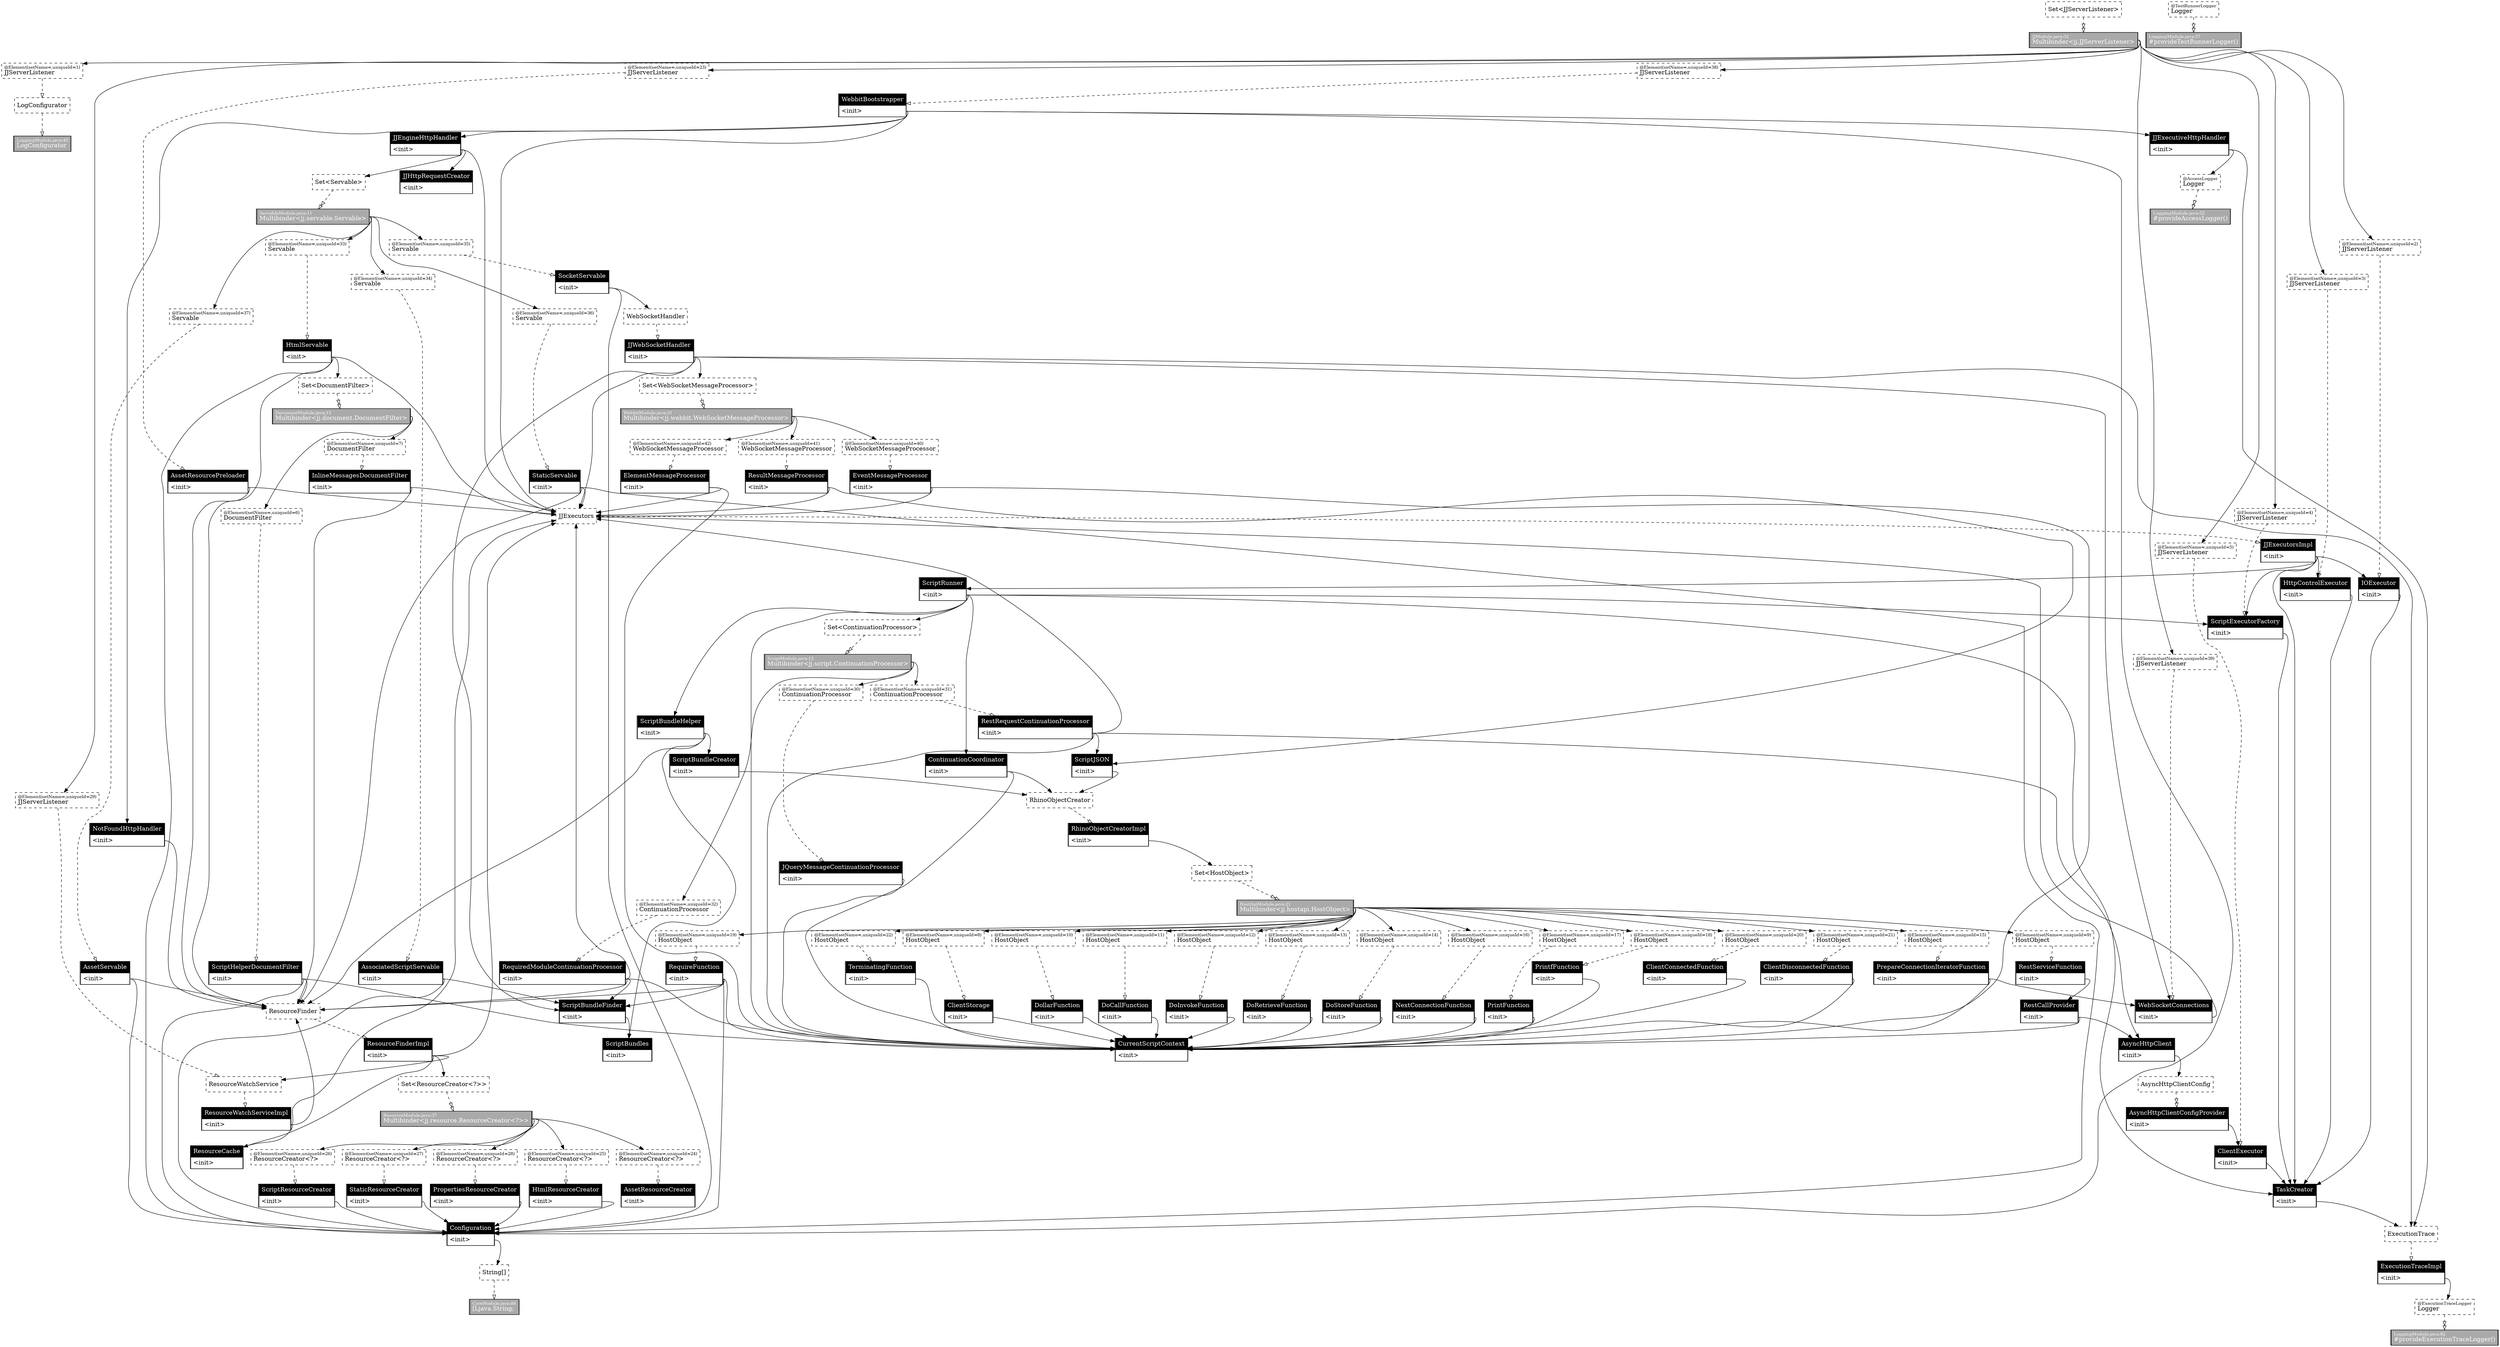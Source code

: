 digraph injector {
graph [rankdir=TB];
k_1f7d116d [style=dashed, margin="0.02,0", label=<<table cellspacing="0" cellpadding="5" cellborder="0" border="0"><tr><td align="left" port="header" bgcolor="#ffffff"><font color="#000000">LogConfigurator<br align="left"/></font></td></tr></table>>, shape=box]
i_1f7d116d [style=solid, margin="0.02,0", label=<<table cellspacing="0" cellpadding="5" cellborder="1" border="0"><tr><td align="left" port="header" bgcolor="#aaaaaa"><font color="#ffffff" point-size="10">LoggingModule.java:45<br align="left"/></font><font color="#ffffff">LogConfigurator<br align="left"/></font></td></tr></table>>, shape=box]
k_b0517b3c [style=dashed, margin="0.02,0", label=<<table cellspacing="0" cellpadding="5" cellborder="0" border="0"><tr><td align="left" port="header" bgcolor="#ffffff"><font color="#000000">Set&lt;JJServerListener&gt;<br align="left"/></font></td></tr></table>>, shape=box]
i_b0517b3c [style=solid, margin="0.02,0", label=<<table cellspacing="0" cellpadding="5" cellborder="1" border="0"><tr><td align="left" port="header" bgcolor="#aaaaaa"><font color="#ffffff" point-size="10">JJModule.java:32<br align="left"/></font><font color="#ffffff">Multibinder&lt;jj.JJServerListener&gt;<br align="left"/></font></td></tr></table>>, shape=box]
k_ac82760d [style=dashed, margin="0.02,0", label=<<table cellspacing="0" cellpadding="5" cellborder="0" border="0"><tr><td align="left" port="header" bgcolor="#ffffff"><font color="#000000" point-size="10">@Element(setName=,uniqueId=1)<br align="left"/></font><font color="#000000">JJServerListener<br align="left"/></font></td></tr></table>>, shape=box]
k_9e58eab0 [style=dashed, margin="0.02,0", label=<<table cellspacing="0" cellpadding="5" cellborder="0" border="0"><tr><td align="left" port="header" bgcolor="#ffffff"><font color="#000000" point-size="10">@TestRunnerLogger<br align="left"/></font><font color="#000000">Logger<br align="left"/></font></td></tr></table>>, shape=box]
i_9e58eab0 [style=solid, margin="0.02,0", label=<<table cellspacing="0" cellpadding="5" cellborder="1" border="0"><tr><td align="left" port="header" bgcolor="#aaaaaa"><font color="#ffffff" point-size="10">LoggingModule.java:57<br align="left"/></font><font color="#ffffff">#provideTestRunnerLogger()<br align="left"/></font></td></tr></table>>, shape=box]
k_7eb7c60a [style=dashed, margin="0.02,0", label=<<table cellspacing="0" cellpadding="5" cellborder="0" border="0"><tr><td align="left" port="header" bgcolor="#ffffff"><font color="#000000" point-size="10">@ExecutionTraceLogger<br align="left"/></font><font color="#000000">Logger<br align="left"/></font></td></tr></table>>, shape=box]
i_7eb7c60a [style=solid, margin="0.02,0", label=<<table cellspacing="0" cellpadding="5" cellborder="1" border="0"><tr><td align="left" port="header" bgcolor="#aaaaaa"><font color="#ffffff" point-size="10">LoggingModule.java:62<br align="left"/></font><font color="#ffffff">#provideExecutionTraceLogger()<br align="left"/></font></td></tr></table>>, shape=box]
k_b3e02856 [style=dashed, margin="0.02,0", label=<<table cellspacing="0" cellpadding="5" cellborder="0" border="0"><tr><td align="left" port="header" bgcolor="#ffffff"><font color="#000000" point-size="10">@AccessLogger<br align="left"/></font><font color="#000000">Logger<br align="left"/></font></td></tr></table>>, shape=box]
i_b3e02856 [style=solid, margin="0.02,0", label=<<table cellspacing="0" cellpadding="5" cellborder="1" border="0"><tr><td align="left" port="header" bgcolor="#aaaaaa"><font color="#ffffff" point-size="10">LoggingModule.java:52<br align="left"/></font><font color="#ffffff">#provideAccessLogger()<br align="left"/></font></td></tr></table>>, shape=box]
k_ac82768c [style=dashed, margin="0.02,0", label=<<table cellspacing="0" cellpadding="5" cellborder="0" border="0"><tr><td align="left" port="header" bgcolor="#ffffff"><font color="#000000" point-size="10">@Element(setName=,uniqueId=2)<br align="left"/></font><font color="#000000">JJServerListener<br align="left"/></font></td></tr></table>>, shape=box]
k_ac82770b [style=dashed, margin="0.02,0", label=<<table cellspacing="0" cellpadding="5" cellborder="0" border="0"><tr><td align="left" port="header" bgcolor="#ffffff"><font color="#000000" point-size="10">@Element(setName=,uniqueId=3)<br align="left"/></font><font color="#000000">JJServerListener<br align="left"/></font></td></tr></table>>, shape=box]
k_ac827392 [style=dashed, margin="0.02,0", label=<<table cellspacing="0" cellpadding="5" cellborder="0" border="0"><tr><td align="left" port="header" bgcolor="#ffffff"><font color="#000000" point-size="10">@Element(setName=,uniqueId=4)<br align="left"/></font><font color="#000000">JJServerListener<br align="left"/></font></td></tr></table>>, shape=box]
k_ac827411 [style=dashed, margin="0.02,0", label=<<table cellspacing="0" cellpadding="5" cellborder="0" border="0"><tr><td align="left" port="header" bgcolor="#ffffff"><font color="#000000" point-size="10">@Element(setName=,uniqueId=5)<br align="left"/></font><font color="#000000">JJServerListener<br align="left"/></font></td></tr></table>>, shape=box]
k_72087f31 [style=dashed, margin="0.02,0", label=<<table cellspacing="0" cellpadding="5" cellborder="0" border="0"><tr><td align="left" port="header" bgcolor="#ffffff"><font color="#000000">String[]<br align="left"/></font></td></tr></table>>, shape=box]
i_72087f31 [style=solid, margin="0.02,0", label=<<table cellspacing="0" cellpadding="5" cellborder="1" border="0"><tr><td align="left" port="header" bgcolor="#aaaaaa"><font color="#ffffff" point-size="10">CoreModule.java:84<br align="left"/></font><font color="#ffffff">[Ljava.String;<br align="left"/></font></td></tr></table>>, shape=box]
k_6cef29a2 [style=dashed, margin="0.02,0", label=<<table cellspacing="0" cellpadding="5" cellborder="0" border="0"><tr><td align="left" port="header" bgcolor="#ffffff"><font color="#000000">ExecutionTrace<br align="left"/></font></td></tr></table>>, shape=box]
k_697c2e1c [style=dashed, margin="0.02,0", label=<<table cellspacing="0" cellpadding="5" cellborder="0" border="0"><tr><td align="left" port="header" bgcolor="#ffffff"><font color="#000000">JJExecutors<br align="left"/></font></td></tr></table>>, shape=box]
k_4e59e36 [style=dashed, margin="0.02,0", label=<<table cellspacing="0" cellpadding="5" cellborder="0" border="0"><tr><td align="left" port="header" bgcolor="#ffffff"><font color="#000000">AsyncHttpClientConfig<br align="left"/></font></td></tr></table>>, shape=box]
k_141da2f3 [style=solid, margin="0.02,0", label=<<table cellspacing="0" cellpadding="5" cellborder="1" border="0"><tr><td align="left" port="header" bgcolor="#000000"><font color="#ffffff">AsyncHttpClient<br align="left"/></font></td></tr><tr><td align="left" port="m_925d2285">&lt;init&gt;</td></tr></table>>, shape=box]
k_ce86a972 [style=dashed, margin="0.02,0", label=<<table cellspacing="0" cellpadding="5" cellborder="0" border="0"><tr><td align="left" port="header" bgcolor="#ffffff"><font color="#000000">Set&lt;DocumentFilter&gt;<br align="left"/></font></td></tr></table>>, shape=box]
i_ce86a972 [style=solid, margin="0.02,0", label=<<table cellspacing="0" cellpadding="5" cellborder="1" border="0"><tr><td align="left" port="header" bgcolor="#aaaaaa"><font color="#ffffff" point-size="10">DocumentModule.java:13<br align="left"/></font><font color="#ffffff">Multibinder&lt;jj.document.DocumentFilter&gt;<br align="left"/></font></td></tr></table>>, shape=box]
k_ce58e6d6 [style=dashed, margin="0.02,0", label=<<table cellspacing="0" cellpadding="5" cellborder="0" border="0"><tr><td align="left" port="header" bgcolor="#ffffff"><font color="#000000" point-size="10">@Element(setName=,uniqueId=6)<br align="left"/></font><font color="#000000">DocumentFilter<br align="left"/></font></td></tr></table>>, shape=box]
k_ce58e755 [style=dashed, margin="0.02,0", label=<<table cellspacing="0" cellpadding="5" cellborder="0" border="0"><tr><td align="left" port="header" bgcolor="#ffffff"><font color="#000000" point-size="10">@Element(setName=,uniqueId=7)<br align="left"/></font><font color="#000000">DocumentFilter<br align="left"/></font></td></tr></table>>, shape=box]
k_1f17d466 [style=dashed, margin="0.02,0", label=<<table cellspacing="0" cellpadding="5" cellborder="0" border="0"><tr><td align="left" port="header" bgcolor="#ffffff"><font color="#000000">RhinoObjectCreator<br align="left"/></font></td></tr></table>>, shape=box]
k_3046e91d [style=dashed, margin="0.02,0", label=<<table cellspacing="0" cellpadding="5" cellborder="0" border="0"><tr><td align="left" port="header" bgcolor="#ffffff"><font color="#000000">Set&lt;HostObject&gt;<br align="left"/></font></td></tr></table>>, shape=box]
i_3046e91d [style=solid, margin="0.02,0", label=<<table cellspacing="0" cellpadding="5" cellborder="1" border="0"><tr><td align="left" port="header" bgcolor="#aaaaaa"><font color="#ffffff" point-size="10">HostApiModule.java:21<br align="left"/></font><font color="#ffffff">Multibinder&lt;jj.hostapi.HostObject&gt;<br align="left"/></font></td></tr></table>>, shape=box]
k_6a47e187 [style=dashed, margin="0.02,0", label=<<table cellspacing="0" cellpadding="5" cellborder="0" border="0"><tr><td align="left" port="header" bgcolor="#ffffff"><font color="#000000" point-size="10">@Element(setName=,uniqueId=8)<br align="left"/></font><font color="#000000">HostObject<br align="left"/></font></td></tr></table>>, shape=box]
k_6a47e206 [style=dashed, margin="0.02,0", label=<<table cellspacing="0" cellpadding="5" cellborder="0" border="0"><tr><td align="left" port="header" bgcolor="#ffffff"><font color="#000000" point-size="10">@Element(setName=,uniqueId=9)<br align="left"/></font><font color="#000000">HostObject<br align="left"/></font></td></tr></table>>, shape=box]
k_6a47e285 [style=dashed, margin="0.02,0", label=<<table cellspacing="0" cellpadding="5" cellborder="0" border="0"><tr><td align="left" port="header" bgcolor="#ffffff"><font color="#000000" point-size="10">@Element(setName=,uniqueId=10)<br align="left"/></font><font color="#000000">HostObject<br align="left"/></font></td></tr></table>>, shape=box]
k_6a47e304 [style=dashed, margin="0.02,0", label=<<table cellspacing="0" cellpadding="5" cellborder="0" border="0"><tr><td align="left" port="header" bgcolor="#ffffff"><font color="#000000" point-size="10">@Element(setName=,uniqueId=11)<br align="left"/></font><font color="#000000">HostObject<br align="left"/></font></td></tr></table>>, shape=box]
k_6a47df8b [style=dashed, margin="0.02,0", label=<<table cellspacing="0" cellpadding="5" cellborder="0" border="0"><tr><td align="left" port="header" bgcolor="#ffffff"><font color="#000000" point-size="10">@Element(setName=,uniqueId=12)<br align="left"/></font><font color="#000000">HostObject<br align="left"/></font></td></tr></table>>, shape=box]
k_6a47e00a [style=dashed, margin="0.02,0", label=<<table cellspacing="0" cellpadding="5" cellborder="0" border="0"><tr><td align="left" port="header" bgcolor="#ffffff"><font color="#000000" point-size="10">@Element(setName=,uniqueId=13)<br align="left"/></font><font color="#000000">HostObject<br align="left"/></font></td></tr></table>>, shape=box]
k_6a47e089 [style=dashed, margin="0.02,0", label=<<table cellspacing="0" cellpadding="5" cellborder="0" border="0"><tr><td align="left" port="header" bgcolor="#ffffff"><font color="#000000" point-size="10">@Element(setName=,uniqueId=14)<br align="left"/></font><font color="#000000">HostObject<br align="left"/></font></td></tr></table>>, shape=box]
k_6a47e108 [style=dashed, margin="0.02,0", label=<<table cellspacing="0" cellpadding="5" cellborder="0" border="0"><tr><td align="left" port="header" bgcolor="#ffffff"><font color="#000000" point-size="10">@Element(setName=,uniqueId=15)<br align="left"/></font><font color="#000000">HostObject<br align="left"/></font></td></tr></table>>, shape=box]
k_6a47ed6f [style=dashed, margin="0.02,0", label=<<table cellspacing="0" cellpadding="5" cellborder="0" border="0"><tr><td align="left" port="header" bgcolor="#ffffff"><font color="#000000" point-size="10">@Element(setName=,uniqueId=16)<br align="left"/></font><font color="#000000">HostObject<br align="left"/></font></td></tr></table>>, shape=box]
k_6a47edee [style=dashed, margin="0.02,0", label=<<table cellspacing="0" cellpadding="5" cellborder="0" border="0"><tr><td align="left" port="header" bgcolor="#ffffff"><font color="#000000" point-size="10">@Element(setName=,uniqueId=17)<br align="left"/></font><font color="#000000">HostObject<br align="left"/></font></td></tr></table>>, shape=box]
k_6a47ee6d [style=dashed, margin="0.02,0", label=<<table cellspacing="0" cellpadding="5" cellborder="0" border="0"><tr><td align="left" port="header" bgcolor="#ffffff"><font color="#000000" point-size="10">@Element(setName=,uniqueId=18)<br align="left"/></font><font color="#000000">HostObject<br align="left"/></font></td></tr></table>>, shape=box]
k_6a47eeec [style=dashed, margin="0.02,0", label=<<table cellspacing="0" cellpadding="5" cellborder="0" border="0"><tr><td align="left" port="header" bgcolor="#ffffff"><font color="#000000" point-size="10">@Element(setName=,uniqueId=19)<br align="left"/></font><font color="#000000">HostObject<br align="left"/></font></td></tr></table>>, shape=box]
k_6a47eb73 [style=dashed, margin="0.02,0", label=<<table cellspacing="0" cellpadding="5" cellborder="0" border="0"><tr><td align="left" port="header" bgcolor="#ffffff"><font color="#000000" point-size="10">@Element(setName=,uniqueId=20)<br align="left"/></font><font color="#000000">HostObject<br align="left"/></font></td></tr></table>>, shape=box]
k_6a47ebf2 [style=dashed, margin="0.02,0", label=<<table cellspacing="0" cellpadding="5" cellborder="0" border="0"><tr><td align="left" port="header" bgcolor="#ffffff"><font color="#000000" point-size="10">@Element(setName=,uniqueId=21)<br align="left"/></font><font color="#000000">HostObject<br align="left"/></font></td></tr></table>>, shape=box]
k_6a47ec71 [style=dashed, margin="0.02,0", label=<<table cellspacing="0" cellpadding="5" cellborder="0" border="0"><tr><td align="left" port="header" bgcolor="#ffffff"><font color="#000000" point-size="10">@Element(setName=,uniqueId=22)<br align="left"/></font><font color="#000000">HostObject<br align="left"/></font></td></tr></table>>, shape=box]
k_ac827cff [style=dashed, margin="0.02,0", label=<<table cellspacing="0" cellpadding="5" cellborder="0" border="0"><tr><td align="left" port="header" bgcolor="#ffffff"><font color="#000000" point-size="10">@Element(setName=,uniqueId=23)<br align="left"/></font><font color="#000000">JJServerListener<br align="left"/></font></td></tr></table>>, shape=box]
k_94f74972 [style=dashed, margin="0.02,0", label=<<table cellspacing="0" cellpadding="5" cellborder="0" border="0"><tr><td align="left" port="header" bgcolor="#ffffff"><font color="#000000">Set&lt;ResourceCreator&lt;?&gt;&gt;<br align="left"/></font></td></tr></table>>, shape=box]
i_94f74972 [style=solid, margin="0.02,0", label=<<table cellspacing="0" cellpadding="5" cellborder="1" border="0"><tr><td align="left" port="header" bgcolor="#aaaaaa"><font color="#ffffff" point-size="10">ResourceModule.java:37<br align="left"/></font><font color="#ffffff">Multibinder&lt;jj.resource.ResourceCreator&lt;?&gt;&gt;<br align="left"/></font></td></tr></table>>, shape=box]
k_c7078bcc [style=dashed, margin="0.02,0", label=<<table cellspacing="0" cellpadding="5" cellborder="0" border="0"><tr><td align="left" port="header" bgcolor="#ffffff"><font color="#000000" point-size="10">@Element(setName=,uniqueId=24)<br align="left"/></font><font color="#000000">ResourceCreator&lt;?&gt;<br align="left"/></font></td></tr></table>>, shape=box]
k_c7078c4b [style=dashed, margin="0.02,0", label=<<table cellspacing="0" cellpadding="5" cellborder="0" border="0"><tr><td align="left" port="header" bgcolor="#ffffff"><font color="#000000" point-size="10">@Element(setName=,uniqueId=25)<br align="left"/></font><font color="#000000">ResourceCreator&lt;?&gt;<br align="left"/></font></td></tr></table>>, shape=box]
k_c7078cca [style=dashed, margin="0.02,0", label=<<table cellspacing="0" cellpadding="5" cellborder="0" border="0"><tr><td align="left" port="header" bgcolor="#ffffff"><font color="#000000" point-size="10">@Element(setName=,uniqueId=26)<br align="left"/></font><font color="#000000">ResourceCreator&lt;?&gt;<br align="left"/></font></td></tr></table>>, shape=box]
k_c7078d49 [style=dashed, margin="0.02,0", label=<<table cellspacing="0" cellpadding="5" cellborder="0" border="0"><tr><td align="left" port="header" bgcolor="#ffffff"><font color="#000000" point-size="10">@Element(setName=,uniqueId=27)<br align="left"/></font><font color="#000000">ResourceCreator&lt;?&gt;<br align="left"/></font></td></tr></table>>, shape=box]
k_c70789d0 [style=dashed, margin="0.02,0", label=<<table cellspacing="0" cellpadding="5" cellborder="0" border="0"><tr><td align="left" port="header" bgcolor="#ffffff"><font color="#000000" point-size="10">@Element(setName=,uniqueId=28)<br align="left"/></font><font color="#000000">ResourceCreator&lt;?&gt;<br align="left"/></font></td></tr></table>>, shape=box]
k_435fe05c [style=dashed, margin="0.02,0", label=<<table cellspacing="0" cellpadding="5" cellborder="0" border="0"><tr><td align="left" port="header" bgcolor="#ffffff"><font color="#000000">ResourceFinder<br align="left"/></font></td></tr></table>>, shape=box]
k_d8f76493 [style=dashed, margin="0.02,0", label=<<table cellspacing="0" cellpadding="5" cellborder="0" border="0"><tr><td align="left" port="header" bgcolor="#ffffff"><font color="#000000">ResourceWatchService<br align="left"/></font></td></tr></table>>, shape=box]
k_ac827809 [style=dashed, margin="0.02,0", label=<<table cellspacing="0" cellpadding="5" cellborder="0" border="0"><tr><td align="left" port="header" bgcolor="#ffffff"><font color="#000000" point-size="10">@Element(setName=,uniqueId=29)<br align="left"/></font><font color="#000000">JJServerListener<br align="left"/></font></td></tr></table>>, shape=box]
k_4ab8193e [style=dashed, margin="0.02,0", label=<<table cellspacing="0" cellpadding="5" cellborder="0" border="0"><tr><td align="left" port="header" bgcolor="#ffffff"><font color="#000000">Set&lt;ContinuationProcessor&gt;<br align="left"/></font></td></tr></table>>, shape=box]
i_4ab8193e [style=solid, margin="0.02,0", label=<<table cellspacing="0" cellpadding="5" cellborder="1" border="0"><tr><td align="left" port="header" bgcolor="#aaaaaa"><font color="#ffffff" point-size="10">ScriptModule.java:13<br align="left"/></font><font color="#ffffff">Multibinder&lt;jj.script.ContinuationProcessor&gt;<br align="left"/></font></td></tr></table>>, shape=box]
k_41c8a81a [style=dashed, margin="0.02,0", label=<<table cellspacing="0" cellpadding="5" cellborder="0" border="0"><tr><td align="left" port="header" bgcolor="#ffffff"><font color="#000000" point-size="10">@Element(setName=,uniqueId=30)<br align="left"/></font><font color="#000000">ContinuationProcessor<br align="left"/></font></td></tr></table>>, shape=box]
k_41c8a899 [style=dashed, margin="0.02,0", label=<<table cellspacing="0" cellpadding="5" cellborder="0" border="0"><tr><td align="left" port="header" bgcolor="#ffffff"><font color="#000000" point-size="10">@Element(setName=,uniqueId=31)<br align="left"/></font><font color="#000000">ContinuationProcessor<br align="left"/></font></td></tr></table>>, shape=box]
k_41c8b500 [style=dashed, margin="0.02,0", label=<<table cellspacing="0" cellpadding="5" cellborder="0" border="0"><tr><td align="left" port="header" bgcolor="#ffffff"><font color="#000000" point-size="10">@Element(setName=,uniqueId=32)<br align="left"/></font><font color="#000000">ContinuationProcessor<br align="left"/></font></td></tr></table>>, shape=box]
k_cd0214a8 [style=dashed, margin="0.02,0", label=<<table cellspacing="0" cellpadding="5" cellborder="0" border="0"><tr><td align="left" port="header" bgcolor="#ffffff"><font color="#000000">Set&lt;Servable&gt;<br align="left"/></font></td></tr></table>>, shape=box]
i_cd0214a8 [style=solid, margin="0.02,0", label=<<table cellspacing="0" cellpadding="5" cellborder="1" border="0"><tr><td align="left" port="header" bgcolor="#aaaaaa"><font color="#ffffff" point-size="10">ServableModule.java:11<br align="left"/></font><font color="#ffffff">Multibinder&lt;jj.servable.Servable&gt;<br align="left"/></font></td></tr></table>>, shape=box]
k_c832d999 [style=dashed, margin="0.02,0", label=<<table cellspacing="0" cellpadding="5" cellborder="0" border="0"><tr><td align="left" port="header" bgcolor="#ffffff"><font color="#000000" point-size="10">@Element(setName=,uniqueId=33)<br align="left"/></font><font color="#000000">Servable<br align="left"/></font></td></tr></table>>, shape=box]
k_c832da18 [style=dashed, margin="0.02,0", label=<<table cellspacing="0" cellpadding="5" cellborder="0" border="0"><tr><td align="left" port="header" bgcolor="#ffffff"><font color="#000000" point-size="10">@Element(setName=,uniqueId=34)<br align="left"/></font><font color="#000000">Servable<br align="left"/></font></td></tr></table>>, shape=box]
k_c832da97 [style=dashed, margin="0.02,0", label=<<table cellspacing="0" cellpadding="5" cellborder="0" border="0"><tr><td align="left" port="header" bgcolor="#ffffff"><font color="#000000" point-size="10">@Element(setName=,uniqueId=35)<br align="left"/></font><font color="#000000">Servable<br align="left"/></font></td></tr></table>>, shape=box]
k_c832d71e [style=dashed, margin="0.02,0", label=<<table cellspacing="0" cellpadding="5" cellborder="0" border="0"><tr><td align="left" port="header" bgcolor="#ffffff"><font color="#000000" point-size="10">@Element(setName=,uniqueId=36)<br align="left"/></font><font color="#000000">Servable<br align="left"/></font></td></tr></table>>, shape=box]
k_c832d79d [style=dashed, margin="0.02,0", label=<<table cellspacing="0" cellpadding="5" cellborder="0" border="0"><tr><td align="left" port="header" bgcolor="#ffffff"><font color="#000000" point-size="10">@Element(setName=,uniqueId=37)<br align="left"/></font><font color="#000000">Servable<br align="left"/></font></td></tr></table>>, shape=box]
k_ac828470 [style=dashed, margin="0.02,0", label=<<table cellspacing="0" cellpadding="5" cellborder="0" border="0"><tr><td align="left" port="header" bgcolor="#ffffff"><font color="#000000" point-size="10">@Element(setName=,uniqueId=38)<br align="left"/></font><font color="#000000">JJServerListener<br align="left"/></font></td></tr></table>>, shape=box]
k_ac8284ef [style=dashed, margin="0.02,0", label=<<table cellspacing="0" cellpadding="5" cellborder="0" border="0"><tr><td align="left" port="header" bgcolor="#ffffff"><font color="#000000" point-size="10">@Element(setName=,uniqueId=39)<br align="left"/></font><font color="#000000">JJServerListener<br align="left"/></font></td></tr></table>>, shape=box]
k_310a9b [style=dashed, margin="0.02,0", label=<<table cellspacing="0" cellpadding="5" cellborder="0" border="0"><tr><td align="left" port="header" bgcolor="#ffffff"><font color="#000000">WebSocketHandler<br align="left"/></font></td></tr></table>>, shape=box]
k_e97c39d [style=dashed, margin="0.02,0", label=<<table cellspacing="0" cellpadding="5" cellborder="0" border="0"><tr><td align="left" port="header" bgcolor="#ffffff"><font color="#000000">Set&lt;WebSocketMessageProcessor&gt;<br align="left"/></font></td></tr></table>>, shape=box]
i_e97c39d [style=solid, margin="0.02,0", label=<<table cellspacing="0" cellpadding="5" cellborder="1" border="0"><tr><td align="left" port="header" bgcolor="#aaaaaa"><font color="#ffffff" point-size="10">WebbitModule.java:31<br align="left"/></font><font color="#ffffff">Multibinder&lt;jj.webbit.WebSocketMessageProcessor&gt;<br align="left"/></font></td></tr></table>>, shape=box]
k_a52ce6e7 [style=dashed, margin="0.02,0", label=<<table cellspacing="0" cellpadding="5" cellborder="0" border="0"><tr><td align="left" port="header" bgcolor="#ffffff"><font color="#000000" point-size="10">@Element(setName=,uniqueId=40)<br align="left"/></font><font color="#000000">WebSocketMessageProcessor<br align="left"/></font></td></tr></table>>, shape=box]
k_a52ce766 [style=dashed, margin="0.02,0", label=<<table cellspacing="0" cellpadding="5" cellborder="0" border="0"><tr><td align="left" port="header" bgcolor="#ffffff"><font color="#000000" point-size="10">@Element(setName=,uniqueId=41)<br align="left"/></font><font color="#000000">WebSocketMessageProcessor<br align="left"/></font></td></tr></table>>, shape=box]
k_a52ce7e5 [style=dashed, margin="0.02,0", label=<<table cellspacing="0" cellpadding="5" cellborder="0" border="0"><tr><td align="left" port="header" bgcolor="#ffffff"><font color="#000000" point-size="10">@Element(setName=,uniqueId=42)<br align="left"/></font><font color="#000000">WebSocketMessageProcessor<br align="left"/></font></td></tr></table>>, shape=box]
k_b5cc5308 [style=solid, margin="0.02,0", label=<<table cellspacing="0" cellpadding="5" cellborder="1" border="0"><tr><td align="left" port="header" bgcolor="#000000"><font color="#ffffff">IOExecutor<br align="left"/></font></td></tr><tr><td align="left" port="m_9a972987">&lt;init&gt;</td></tr></table>>, shape=box]
k_708b319d [style=solid, margin="0.02,0", label=<<table cellspacing="0" cellpadding="5" cellborder="1" border="0"><tr><td align="left" port="header" bgcolor="#000000"><font color="#ffffff">HttpControlExecutor<br align="left"/></font></td></tr><tr><td align="left" port="m_612addda">&lt;init&gt;</td></tr></table>>, shape=box]
k_a59c62be [style=solid, margin="0.02,0", label=<<table cellspacing="0" cellpadding="5" cellborder="1" border="0"><tr><td align="left" port="header" bgcolor="#000000"><font color="#ffffff">ScriptExecutorFactory<br align="left"/></font></td></tr><tr><td align="left" port="m_33e41a1e">&lt;init&gt;</td></tr></table>>, shape=box]
k_dc2c3263 [style=solid, margin="0.02,0", label=<<table cellspacing="0" cellpadding="5" cellborder="1" border="0"><tr><td align="left" port="header" bgcolor="#000000"><font color="#ffffff">ClientExecutor<br align="left"/></font></td></tr><tr><td align="left" port="m_38c4044c">&lt;init&gt;</td></tr></table>>, shape=box]
k_90ef1799 [style=solid, margin="0.02,0", label=<<table cellspacing="0" cellpadding="5" cellborder="1" border="0"><tr><td align="left" port="header" bgcolor="#000000"><font color="#ffffff">ExecutionTraceImpl<br align="left"/></font></td></tr><tr><td align="left" port="m_3d38645b">&lt;init&gt;</td></tr></table>>, shape=box]
k_c244544b [style=solid, margin="0.02,0", label=<<table cellspacing="0" cellpadding="5" cellborder="1" border="0"><tr><td align="left" port="header" bgcolor="#000000"><font color="#ffffff">JJExecutorsImpl<br align="left"/></font></td></tr><tr><td align="left" port="m_3fd69232">&lt;init&gt;</td></tr></table>>, shape=box]
k_133a2c19 [style=solid, margin="0.02,0", label=<<table cellspacing="0" cellpadding="5" cellborder="1" border="0"><tr><td align="left" port="header" bgcolor="#000000"><font color="#ffffff">AsyncHttpClientConfigProvider<br align="left"/></font></td></tr><tr><td align="left" port="m_252c682d">&lt;init&gt;</td></tr></table>>, shape=box]
k_535a6d67 [style=solid, margin="0.02,0", label=<<table cellspacing="0" cellpadding="5" cellborder="1" border="0"><tr><td align="left" port="header" bgcolor="#000000"><font color="#ffffff">ScriptHelperDocumentFilter<br align="left"/></font></td></tr><tr><td align="left" port="m_bd661051">&lt;init&gt;</td></tr></table>>, shape=box]
k_7a6f4df8 [style=solid, margin="0.02,0", label=<<table cellspacing="0" cellpadding="5" cellborder="1" border="0"><tr><td align="left" port="header" bgcolor="#000000"><font color="#ffffff">InlineMessagesDocumentFilter<br align="left"/></font></td></tr><tr><td align="left" port="m_aae654bd">&lt;init&gt;</td></tr></table>>, shape=box]
k_23bd8794 [style=solid, margin="0.02,0", label=<<table cellspacing="0" cellpadding="5" cellborder="1" border="0"><tr><td align="left" port="header" bgcolor="#000000"><font color="#ffffff">RhinoObjectCreatorImpl<br align="left"/></font></td></tr><tr><td align="left" port="m_433540a3">&lt;init&gt;</td></tr></table>>, shape=box]
k_1041ad71 [style=solid, margin="0.02,0", label=<<table cellspacing="0" cellpadding="5" cellborder="1" border="0"><tr><td align="left" port="header" bgcolor="#000000"><font color="#ffffff">ClientStorage<br align="left"/></font></td></tr><tr><td align="left" port="m_c98d8066">&lt;init&gt;</td></tr></table>>, shape=box]
k_ee015028 [style=solid, margin="0.02,0", label=<<table cellspacing="0" cellpadding="5" cellborder="1" border="0"><tr><td align="left" port="header" bgcolor="#000000"><font color="#ffffff">RestServiceFunction<br align="left"/></font></td></tr><tr><td align="left" port="m_5297b6ef">&lt;init&gt;</td></tr></table>>, shape=box]
k_adebf891 [style=solid, margin="0.02,0", label=<<table cellspacing="0" cellpadding="5" cellborder="1" border="0"><tr><td align="left" port="header" bgcolor="#000000"><font color="#ffffff">DollarFunction<br align="left"/></font></td></tr><tr><td align="left" port="m_9a93073e">&lt;init&gt;</td></tr></table>>, shape=box]
k_f6c267a4 [style=solid, margin="0.02,0", label=<<table cellspacing="0" cellpadding="5" cellborder="1" border="0"><tr><td align="left" port="header" bgcolor="#000000"><font color="#ffffff">DoCallFunction<br align="left"/></font></td></tr><tr><td align="left" port="m_fed91f0b">&lt;init&gt;</td></tr></table>>, shape=box]
k_746eff02 [style=solid, margin="0.02,0", label=<<table cellspacing="0" cellpadding="5" cellborder="1" border="0"><tr><td align="left" port="header" bgcolor="#000000"><font color="#ffffff">DoInvokeFunction<br align="left"/></font></td></tr><tr><td align="left" port="m_9d4e55e5">&lt;init&gt;</td></tr></table>>, shape=box]
k_2bd97b0 [style=solid, margin="0.02,0", label=<<table cellspacing="0" cellpadding="5" cellborder="1" border="0"><tr><td align="left" port="header" bgcolor="#000000"><font color="#ffffff">DoRetrieveFunction<br align="left"/></font></td></tr><tr><td align="left" port="m_3cd4c469">&lt;init&gt;</td></tr></table>>, shape=box]
k_ae7b3d65 [style=solid, margin="0.02,0", label=<<table cellspacing="0" cellpadding="5" cellborder="1" border="0"><tr><td align="left" port="header" bgcolor="#000000"><font color="#ffffff">DoStoreFunction<br align="left"/></font></td></tr><tr><td align="left" port="m_3529abc4">&lt;init&gt;</td></tr></table>>, shape=box]
k_59b1d538 [style=solid, margin="0.02,0", label=<<table cellspacing="0" cellpadding="5" cellborder="1" border="0"><tr><td align="left" port="header" bgcolor="#000000"><font color="#ffffff">PrepareConnectionIteratorFunction<br align="left"/></font></td></tr><tr><td align="left" port="m_e607e501">&lt;init&gt;</td></tr></table>>, shape=box]
k_5d0751af [style=solid, margin="0.02,0", label=<<table cellspacing="0" cellpadding="5" cellborder="1" border="0"><tr><td align="left" port="header" bgcolor="#000000"><font color="#ffffff">NextConnectionFunction<br align="left"/></font></td></tr><tr><td align="left" port="m_5f6a21b3">&lt;init&gt;</td></tr></table>>, shape=box]
k_3c447b81 [style=solid, margin="0.02,0", label=<<table cellspacing="0" cellpadding="5" cellborder="1" border="0"><tr><td align="left" port="header" bgcolor="#000000"><font color="#ffffff">PrintFunction<br align="left"/></font></td></tr><tr><td align="left" port="m_75c6f1db">&lt;init&gt;</td></tr></table>>, shape=box]
k_f8463cdd [style=solid, margin="0.02,0", label=<<table cellspacing="0" cellpadding="5" cellborder="1" border="0"><tr><td align="left" port="header" bgcolor="#000000"><font color="#ffffff">PrintfFunction<br align="left"/></font></td></tr><tr><td align="left" port="m_3d7434db">&lt;init&gt;</td></tr></table>>, shape=box]
k_1ef89538 [style=solid, margin="0.02,0", label=<<table cellspacing="0" cellpadding="5" cellborder="1" border="0"><tr><td align="left" port="header" bgcolor="#000000"><font color="#ffffff">RequireFunction<br align="left"/></font></td></tr><tr><td align="left" port="m_ca2fd313">&lt;init&gt;</td></tr></table>>, shape=box]
k_62edf790 [style=solid, margin="0.02,0", label=<<table cellspacing="0" cellpadding="5" cellborder="1" border="0"><tr><td align="left" port="header" bgcolor="#000000"><font color="#ffffff">ClientConnectedFunction<br align="left"/></font></td></tr><tr><td align="left" port="m_4c8dc62c">&lt;init&gt;</td></tr></table>>, shape=box]
k_200decaa [style=solid, margin="0.02,0", label=<<table cellspacing="0" cellpadding="5" cellborder="1" border="0"><tr><td align="left" port="header" bgcolor="#000000"><font color="#ffffff">ClientDisconnectedFunction<br align="left"/></font></td></tr><tr><td align="left" port="m_9ef11328">&lt;init&gt;</td></tr></table>>, shape=box]
k_8d27a028 [style=solid, margin="0.02,0", label=<<table cellspacing="0" cellpadding="5" cellborder="1" border="0"><tr><td align="left" port="header" bgcolor="#000000"><font color="#ffffff">TerminatingFunction<br align="left"/></font></td></tr><tr><td align="left" port="m_dd86c48c">&lt;init&gt;</td></tr></table>>, shape=box]
k_7d36c2f6 [style=solid, margin="0.02,0", label=<<table cellspacing="0" cellpadding="5" cellborder="1" border="0"><tr><td align="left" port="header" bgcolor="#000000"><font color="#ffffff">AssetResourcePreloader<br align="left"/></font></td></tr><tr><td align="left" port="m_255b044a">&lt;init&gt;</td></tr></table>>, shape=box]
k_782b0858 [style=solid, margin="0.02,0", label=<<table cellspacing="0" cellpadding="5" cellborder="1" border="0"><tr><td align="left" port="header" bgcolor="#000000"><font color="#ffffff">AssetResourceCreator<br align="left"/></font></td></tr><tr><td align="left" port="m_7c484d00">&lt;init&gt;</td></tr></table>>, shape=box]
k_6f572490 [style=solid, margin="0.02,0", label=<<table cellspacing="0" cellpadding="5" cellborder="1" border="0"><tr><td align="left" port="header" bgcolor="#000000"><font color="#ffffff">HtmlResourceCreator<br align="left"/></font></td></tr><tr><td align="left" port="m_c36dd501">&lt;init&gt;</td></tr></table>>, shape=box]
k_275c6786 [style=solid, margin="0.02,0", label=<<table cellspacing="0" cellpadding="5" cellborder="1" border="0"><tr><td align="left" port="header" bgcolor="#000000"><font color="#ffffff">ScriptResourceCreator<br align="left"/></font></td></tr><tr><td align="left" port="m_5a76461">&lt;init&gt;</td></tr></table>>, shape=box]
k_412cc037 [style=solid, margin="0.02,0", label=<<table cellspacing="0" cellpadding="5" cellborder="1" border="0"><tr><td align="left" port="header" bgcolor="#000000"><font color="#ffffff">StaticResourceCreator<br align="left"/></font></td></tr><tr><td align="left" port="m_2060c5e">&lt;init&gt;</td></tr></table>>, shape=box]
k_b1e53b4 [style=solid, margin="0.02,0", label=<<table cellspacing="0" cellpadding="5" cellborder="1" border="0"><tr><td align="left" port="header" bgcolor="#000000"><font color="#ffffff">PropertiesResourceCreator<br align="left"/></font></td></tr><tr><td align="left" port="m_715e63f9">&lt;init&gt;</td></tr></table>>, shape=box]
k_785ffdce [style=solid, margin="0.02,0", label=<<table cellspacing="0" cellpadding="5" cellborder="1" border="0"><tr><td align="left" port="header" bgcolor="#000000"><font color="#ffffff">ResourceFinderImpl<br align="left"/></font></td></tr><tr><td align="left" port="m_6ed5f466">&lt;init&gt;</td></tr></table>>, shape=box]
k_556a3d56 [style=solid, margin="0.02,0", label=<<table cellspacing="0" cellpadding="5" cellborder="1" border="0"><tr><td align="left" port="header" bgcolor="#000000"><font color="#ffffff">ResourceWatchServiceImpl<br align="left"/></font></td></tr><tr><td align="left" port="m_73c6bf26">&lt;init&gt;</td></tr></table>>, shape=box]
k_e9d46835 [style=solid, margin="0.02,0", label=<<table cellspacing="0" cellpadding="5" cellborder="1" border="0"><tr><td align="left" port="header" bgcolor="#000000"><font color="#ffffff">JQueryMessageContinuationProcessor<br align="left"/></font></td></tr><tr><td align="left" port="m_48d4b0e7">&lt;init&gt;</td></tr></table>>, shape=box]
k_44cefaec [style=solid, margin="0.02,0", label=<<table cellspacing="0" cellpadding="5" cellborder="1" border="0"><tr><td align="left" port="header" bgcolor="#000000"><font color="#ffffff">RestRequestContinuationProcessor<br align="left"/></font></td></tr><tr><td align="left" port="m_ff76a0f5">&lt;init&gt;</td></tr></table>>, shape=box]
k_1bda850d [style=solid, margin="0.02,0", label=<<table cellspacing="0" cellpadding="5" cellborder="1" border="0"><tr><td align="left" port="header" bgcolor="#000000"><font color="#ffffff">RequiredModuleContinuationProcessor<br align="left"/></font></td></tr><tr><td align="left" port="m_5de15b9b">&lt;init&gt;</td></tr></table>>, shape=box]
k_f5b169be [style=solid, margin="0.02,0", label=<<table cellspacing="0" cellpadding="5" cellborder="1" border="0"><tr><td align="left" port="header" bgcolor="#000000"><font color="#ffffff">HtmlServable<br align="left"/></font></td></tr><tr><td align="left" port="m_cc7babeb">&lt;init&gt;</td></tr></table>>, shape=box]
k_2ca4acc0 [style=solid, margin="0.02,0", label=<<table cellspacing="0" cellpadding="5" cellborder="1" border="0"><tr><td align="left" port="header" bgcolor="#000000"><font color="#ffffff">AssociatedScriptServable<br align="left"/></font></td></tr><tr><td align="left" port="m_b6762bb1">&lt;init&gt;</td></tr></table>>, shape=box]
k_23f776ce [style=solid, margin="0.02,0", label=<<table cellspacing="0" cellpadding="5" cellborder="1" border="0"><tr><td align="left" port="header" bgcolor="#000000"><font color="#ffffff">SocketServable<br align="left"/></font></td></tr><tr><td align="left" port="m_aa190fb3">&lt;init&gt;</td></tr></table>>, shape=box]
k_1df7916 [style=solid, margin="0.02,0", label=<<table cellspacing="0" cellpadding="5" cellborder="1" border="0"><tr><td align="left" port="header" bgcolor="#000000"><font color="#ffffff">StaticServable<br align="left"/></font></td></tr><tr><td align="left" port="m_77e993ae">&lt;init&gt;</td></tr></table>>, shape=box]
k_aed737f [style=solid, margin="0.02,0", label=<<table cellspacing="0" cellpadding="5" cellborder="1" border="0"><tr><td align="left" port="header" bgcolor="#000000"><font color="#ffffff">AssetServable<br align="left"/></font></td></tr><tr><td align="left" port="m_1ead2ed0">&lt;init&gt;</td></tr></table>>, shape=box]
k_1d087914 [style=solid, margin="0.02,0", label=<<table cellspacing="0" cellpadding="5" cellborder="1" border="0"><tr><td align="left" port="header" bgcolor="#000000"><font color="#ffffff">WebbitBootstrapper<br align="left"/></font></td></tr><tr><td align="left" port="m_c93cbf8f">&lt;init&gt;</td></tr></table>>, shape=box]
k_d33fd3db [style=solid, margin="0.02,0", label=<<table cellspacing="0" cellpadding="5" cellborder="1" border="0"><tr><td align="left" port="header" bgcolor="#000000"><font color="#ffffff">WebSocketConnections<br align="left"/></font></td></tr><tr><td align="left" port="m_5a6854f5">&lt;init&gt;</td></tr></table>>, shape=box]
k_3eba6aec [style=solid, margin="0.02,0", label=<<table cellspacing="0" cellpadding="5" cellborder="1" border="0"><tr><td align="left" port="header" bgcolor="#000000"><font color="#ffffff">JJWebSocketHandler<br align="left"/></font></td></tr><tr><td align="left" port="m_ce9aea6a">&lt;init&gt;</td></tr></table>>, shape=box]
k_7c94fb06 [style=solid, margin="0.02,0", label=<<table cellspacing="0" cellpadding="5" cellborder="1" border="0"><tr><td align="left" port="header" bgcolor="#000000"><font color="#ffffff">EventMessageProcessor<br align="left"/></font></td></tr><tr><td align="left" port="m_45709de">&lt;init&gt;</td></tr></table>>, shape=box]
k_bd9fc62d [style=solid, margin="0.02,0", label=<<table cellspacing="0" cellpadding="5" cellborder="1" border="0"><tr><td align="left" port="header" bgcolor="#000000"><font color="#ffffff">ResultMessageProcessor<br align="left"/></font></td></tr><tr><td align="left" port="m_ad58cecf">&lt;init&gt;</td></tr></table>>, shape=box]
k_a43ac59b [style=solid, margin="0.02,0", label=<<table cellspacing="0" cellpadding="5" cellborder="1" border="0"><tr><td align="left" port="header" bgcolor="#000000"><font color="#ffffff">ElementMessageProcessor<br align="left"/></font></td></tr><tr><td align="left" port="m_c09d6000">&lt;init&gt;</td></tr></table>>, shape=box]
k_b84268b0 [style=solid, margin="0.02,0", label=<<table cellspacing="0" cellpadding="5" cellborder="1" border="0"><tr><td align="left" port="header" bgcolor="#000000"><font color="#ffffff">TaskCreator<br align="left"/></font></td></tr><tr><td align="left" port="m_bb431f19">&lt;init&gt;</td></tr></table>>, shape=box]
k_5fa460b1 [style=solid, margin="0.02,0", label=<<table cellspacing="0" cellpadding="5" cellborder="1" border="0"><tr><td align="left" port="header" bgcolor="#000000"><font color="#ffffff">ScriptRunner<br align="left"/></font></td></tr><tr><td align="left" port="m_8f779a90">&lt;init&gt;</td></tr></table>>, shape=box]
k_b6d84fc2 [style=solid, margin="0.02,0", label=<<table cellspacing="0" cellpadding="5" cellborder="1" border="0"><tr><td align="left" port="header" bgcolor="#000000"><font color="#ffffff">CurrentScriptContext<br align="left"/></font></td></tr><tr><td align="left" port="m_66bcef20">&lt;init&gt;</td></tr></table>>, shape=box]
k_5bcfbf37 [style=solid, margin="0.02,0", label=<<table cellspacing="0" cellpadding="5" cellborder="1" border="0"><tr><td align="left" port="header" bgcolor="#000000"><font color="#ffffff">Configuration<br align="left"/></font></td></tr><tr><td align="left" port="m_3c06e30">&lt;init&gt;</td></tr></table>>, shape=box]
k_d28600d7 [style=solid, margin="0.02,0", label=<<table cellspacing="0" cellpadding="5" cellborder="1" border="0"><tr><td align="left" port="header" bgcolor="#000000"><font color="#ffffff">RestCallProvider<br align="left"/></font></td></tr><tr><td align="left" port="m_de42e06d">&lt;init&gt;</td></tr></table>>, shape=box]
k_cf6b1e27 [style=solid, margin="0.02,0", label=<<table cellspacing="0" cellpadding="5" cellborder="1" border="0"><tr><td align="left" port="header" bgcolor="#000000"><font color="#ffffff">ScriptBundleFinder<br align="left"/></font></td></tr><tr><td align="left" port="m_7a7c5ea8">&lt;init&gt;</td></tr></table>>, shape=box]
k_f4ef46f2 [style=solid, margin="0.02,0", label=<<table cellspacing="0" cellpadding="5" cellborder="1" border="0"><tr><td align="left" port="header" bgcolor="#000000"><font color="#ffffff">ResourceCache<br align="left"/></font></td></tr><tr><td align="left" port="m_f39ce682">&lt;init&gt;</td></tr></table>>, shape=box]
k_c29751fa [style=solid, margin="0.02,0", label=<<table cellspacing="0" cellpadding="5" cellborder="1" border="0"><tr><td align="left" port="header" bgcolor="#000000"><font color="#ffffff">ScriptJSON<br align="left"/></font></td></tr><tr><td align="left" port="m_11c44fbd">&lt;init&gt;</td></tr></table>>, shape=box]
k_6054a8d3 [style=solid, margin="0.02,0", label=<<table cellspacing="0" cellpadding="5" cellborder="1" border="0"><tr><td align="left" port="header" bgcolor="#000000"><font color="#ffffff">JJEngineHttpHandler<br align="left"/></font></td></tr><tr><td align="left" port="m_824109d9">&lt;init&gt;</td></tr></table>>, shape=box]
k_4c7bbe25 [style=solid, margin="0.02,0", label=<<table cellspacing="0" cellpadding="5" cellborder="1" border="0"><tr><td align="left" port="header" bgcolor="#000000"><font color="#ffffff">NotFoundHttpHandler<br align="left"/></font></td></tr><tr><td align="left" port="m_ff476cc">&lt;init&gt;</td></tr></table>>, shape=box]
k_177a7a4b [style=solid, margin="0.02,0", label=<<table cellspacing="0" cellpadding="5" cellborder="1" border="0"><tr><td align="left" port="header" bgcolor="#000000"><font color="#ffffff">JJExecutiveHttpHandler<br align="left"/></font></td></tr><tr><td align="left" port="m_e6ee221">&lt;init&gt;</td></tr></table>>, shape=box]
k_fc63b686 [style=solid, margin="0.02,0", label=<<table cellspacing="0" cellpadding="5" cellborder="1" border="0"><tr><td align="left" port="header" bgcolor="#000000"><font color="#ffffff">ScriptBundleHelper<br align="left"/></font></td></tr><tr><td align="left" port="m_7dacf630">&lt;init&gt;</td></tr></table>>, shape=box]
k_ecc9fae0 [style=solid, margin="0.02,0", label=<<table cellspacing="0" cellpadding="5" cellborder="1" border="0"><tr><td align="left" port="header" bgcolor="#000000"><font color="#ffffff">ContinuationCoordinator<br align="left"/></font></td></tr><tr><td align="left" port="m_7230dea4">&lt;init&gt;</td></tr></table>>, shape=box]
k_b2563e73 [style=solid, margin="0.02,0", label=<<table cellspacing="0" cellpadding="5" cellborder="1" border="0"><tr><td align="left" port="header" bgcolor="#000000"><font color="#ffffff">ScriptBundles<br align="left"/></font></td></tr><tr><td align="left" port="m_111390d1">&lt;init&gt;</td></tr></table>>, shape=box]
k_6e020e50 [style=solid, margin="0.02,0", label=<<table cellspacing="0" cellpadding="5" cellborder="1" border="0"><tr><td align="left" port="header" bgcolor="#000000"><font color="#ffffff">JJHttpRequestCreator<br align="left"/></font></td></tr><tr><td align="left" port="m_18247c8c">&lt;init&gt;</td></tr></table>>, shape=box]
k_b282238a [style=solid, margin="0.02,0", label=<<table cellspacing="0" cellpadding="5" cellborder="1" border="0"><tr><td align="left" port="header" bgcolor="#000000"><font color="#ffffff">ScriptBundleCreator<br align="left"/></font></td></tr><tr><td align="left" port="m_453869ea">&lt;init&gt;</td></tr></table>>, shape=box]
k_1f7d116d -> i_1f7d116d [style=dashed, arrowtail=none, arrowhead=onormal]
k_b0517b3c -> i_b0517b3c [style=dashed, arrowtail=none, arrowhead=onormalonormal]
i_b0517b3c:header:e -> k_ac82760d [style=solid, arrowtail=none, arrowhead=normal]
i_b0517b3c:header:e -> k_ac82768c [style=solid, arrowtail=none, arrowhead=normal]
i_b0517b3c:header:e -> k_ac82770b [style=solid, arrowtail=none, arrowhead=normal]
i_b0517b3c:header:e -> k_ac827392 [style=solid, arrowtail=none, arrowhead=normal]
i_b0517b3c:header:e -> k_ac827411 [style=solid, arrowtail=none, arrowhead=normal]
i_b0517b3c:header:e -> k_ac827cff [style=solid, arrowtail=none, arrowhead=normal]
i_b0517b3c:header:e -> k_ac827809 [style=solid, arrowtail=none, arrowhead=normal]
i_b0517b3c:header:e -> k_ac828470 [style=solid, arrowtail=none, arrowhead=normal]
i_b0517b3c:header:e -> k_ac8284ef [style=solid, arrowtail=none, arrowhead=normal]
k_ac82760d -> k_1f7d116d [style=dashed, arrowtail=none, arrowhead=onormal]
k_9e58eab0 -> i_9e58eab0 [style=dashed, arrowtail=none, arrowhead=onormalonormal]
k_7eb7c60a -> i_7eb7c60a [style=dashed, arrowtail=none, arrowhead=onormalonormal]
k_b3e02856 -> i_b3e02856 [style=dashed, arrowtail=none, arrowhead=onormalonormal]
k_ac82768c -> k_b5cc5308 [style=dashed, arrowtail=none, arrowhead=onormal]
k_ac82770b -> k_708b319d [style=dashed, arrowtail=none, arrowhead=onormal]
k_ac827392 -> k_a59c62be [style=dashed, arrowtail=none, arrowhead=onormal]
k_ac827411 -> k_dc2c3263 [style=dashed, arrowtail=none, arrowhead=onormal]
k_72087f31 -> i_72087f31 [style=dashed, arrowtail=none, arrowhead=onormal]
k_6cef29a2 -> k_90ef1799 [style=dashed, arrowtail=none, arrowhead=onormal]
k_697c2e1c -> k_c244544b [style=dashed, arrowtail=none, arrowhead=onormal]
k_4e59e36 -> k_133a2c19 [style=dashed, arrowtail=none, arrowhead=onormalonormal]
k_141da2f3:m_925d2285:e -> k_4e59e36 [style=solid, arrowtail=none, arrowhead=normal]
k_ce86a972 -> i_ce86a972 [style=dashed, arrowtail=none, arrowhead=onormalonormal]
i_ce86a972:header:e -> k_ce58e6d6 [style=solid, arrowtail=none, arrowhead=normal]
i_ce86a972:header:e -> k_ce58e755 [style=solid, arrowtail=none, arrowhead=normal]
k_ce58e6d6 -> k_535a6d67 [style=dashed, arrowtail=none, arrowhead=onormal]
k_ce58e755 -> k_7a6f4df8 [style=dashed, arrowtail=none, arrowhead=onormal]
k_1f17d466 -> k_23bd8794 [style=dashed, arrowtail=none, arrowhead=onormal]
k_3046e91d -> i_3046e91d [style=dashed, arrowtail=none, arrowhead=onormalonormal]
i_3046e91d:header:e -> k_6a47e187 [style=solid, arrowtail=none, arrowhead=normal]
i_3046e91d:header:e -> k_6a47e206 [style=solid, arrowtail=none, arrowhead=normal]
i_3046e91d:header:e -> k_6a47e285 [style=solid, arrowtail=none, arrowhead=normal]
i_3046e91d:header:e -> k_6a47e304 [style=solid, arrowtail=none, arrowhead=normal]
i_3046e91d:header:e -> k_6a47df8b [style=solid, arrowtail=none, arrowhead=normal]
i_3046e91d:header:e -> k_6a47e00a [style=solid, arrowtail=none, arrowhead=normal]
i_3046e91d:header:e -> k_6a47e089 [style=solid, arrowtail=none, arrowhead=normal]
i_3046e91d:header:e -> k_6a47e108 [style=solid, arrowtail=none, arrowhead=normal]
i_3046e91d:header:e -> k_6a47ed6f [style=solid, arrowtail=none, arrowhead=normal]
i_3046e91d:header:e -> k_6a47edee [style=solid, arrowtail=none, arrowhead=normal]
i_3046e91d:header:e -> k_6a47ee6d [style=solid, arrowtail=none, arrowhead=normal]
i_3046e91d:header:e -> k_6a47eeec [style=solid, arrowtail=none, arrowhead=normal]
i_3046e91d:header:e -> k_6a47eb73 [style=solid, arrowtail=none, arrowhead=normal]
i_3046e91d:header:e -> k_6a47ebf2 [style=solid, arrowtail=none, arrowhead=normal]
i_3046e91d:header:e -> k_6a47ec71 [style=solid, arrowtail=none, arrowhead=normal]
k_6a47e187 -> k_1041ad71 [style=dashed, arrowtail=none, arrowhead=onormal]
k_6a47e206 -> k_ee015028 [style=dashed, arrowtail=none, arrowhead=onormal]
k_6a47e285 -> k_adebf891 [style=dashed, arrowtail=none, arrowhead=onormal]
k_6a47e304 -> k_f6c267a4 [style=dashed, arrowtail=none, arrowhead=onormal]
k_6a47df8b -> k_746eff02 [style=dashed, arrowtail=none, arrowhead=onormal]
k_6a47e00a -> k_2bd97b0 [style=dashed, arrowtail=none, arrowhead=onormal]
k_6a47e089 -> k_ae7b3d65 [style=dashed, arrowtail=none, arrowhead=onormal]
k_6a47e108 -> k_59b1d538 [style=dashed, arrowtail=none, arrowhead=onormal]
k_6a47ed6f -> k_5d0751af [style=dashed, arrowtail=none, arrowhead=onormal]
k_6a47edee -> k_3c447b81 [style=dashed, arrowtail=none, arrowhead=onormal]
k_6a47ee6d -> k_f8463cdd [style=dashed, arrowtail=none, arrowhead=onormal]
k_6a47eeec -> k_1ef89538 [style=dashed, arrowtail=none, arrowhead=onormal]
k_6a47eb73 -> k_62edf790 [style=dashed, arrowtail=none, arrowhead=onormal]
k_6a47ebf2 -> k_200decaa [style=dashed, arrowtail=none, arrowhead=onormal]
k_6a47ec71 -> k_8d27a028 [style=dashed, arrowtail=none, arrowhead=onormal]
k_ac827cff -> k_7d36c2f6 [style=dashed, arrowtail=none, arrowhead=onormal]
k_94f74972 -> i_94f74972 [style=dashed, arrowtail=none, arrowhead=onormalonormal]
i_94f74972:header:e -> k_c7078bcc [style=solid, arrowtail=none, arrowhead=normal]
i_94f74972:header:e -> k_c7078c4b [style=solid, arrowtail=none, arrowhead=normal]
i_94f74972:header:e -> k_c7078cca [style=solid, arrowtail=none, arrowhead=normal]
i_94f74972:header:e -> k_c7078d49 [style=solid, arrowtail=none, arrowhead=normal]
i_94f74972:header:e -> k_c70789d0 [style=solid, arrowtail=none, arrowhead=normal]
k_c7078bcc -> k_782b0858 [style=dashed, arrowtail=none, arrowhead=onormal]
k_c7078c4b -> k_6f572490 [style=dashed, arrowtail=none, arrowhead=onormal]
k_c7078cca -> k_275c6786 [style=dashed, arrowtail=none, arrowhead=onormal]
k_c7078d49 -> k_412cc037 [style=dashed, arrowtail=none, arrowhead=onormal]
k_c70789d0 -> k_b1e53b4 [style=dashed, arrowtail=none, arrowhead=onormal]
k_435fe05c -> k_785ffdce [style=dashed, arrowtail=none, arrowhead=onormal]
k_d8f76493 -> k_556a3d56 [style=dashed, arrowtail=none, arrowhead=onormal]
k_ac827809 -> k_d8f76493 [style=dashed, arrowtail=none, arrowhead=onormal]
k_4ab8193e -> i_4ab8193e [style=dashed, arrowtail=none, arrowhead=onormalonormal]
i_4ab8193e:header:e -> k_41c8a81a [style=solid, arrowtail=none, arrowhead=normal]
i_4ab8193e:header:e -> k_41c8a899 [style=solid, arrowtail=none, arrowhead=normal]
i_4ab8193e:header:e -> k_41c8b500 [style=solid, arrowtail=none, arrowhead=normal]
k_41c8a81a -> k_e9d46835 [style=dashed, arrowtail=none, arrowhead=onormal]
k_41c8a899 -> k_44cefaec [style=dashed, arrowtail=none, arrowhead=onormal]
k_41c8b500 -> k_1bda850d [style=dashed, arrowtail=none, arrowhead=onormal]
k_cd0214a8 -> i_cd0214a8 [style=dashed, arrowtail=none, arrowhead=onormalonormal]
i_cd0214a8:header:e -> k_c832d999 [style=solid, arrowtail=none, arrowhead=normal]
i_cd0214a8:header:e -> k_c832da18 [style=solid, arrowtail=none, arrowhead=normal]
i_cd0214a8:header:e -> k_c832da97 [style=solid, arrowtail=none, arrowhead=normal]
i_cd0214a8:header:e -> k_c832d71e [style=solid, arrowtail=none, arrowhead=normal]
i_cd0214a8:header:e -> k_c832d79d [style=solid, arrowtail=none, arrowhead=normal]
k_c832d999 -> k_f5b169be [style=dashed, arrowtail=none, arrowhead=onormal]
k_c832da18 -> k_2ca4acc0 [style=dashed, arrowtail=none, arrowhead=onormal]
k_c832da97 -> k_23f776ce [style=dashed, arrowtail=none, arrowhead=onormal]
k_c832d71e -> k_1df7916 [style=dashed, arrowtail=none, arrowhead=onormal]
k_c832d79d -> k_aed737f [style=dashed, arrowtail=none, arrowhead=onormal]
k_ac828470 -> k_1d087914 [style=dashed, arrowtail=none, arrowhead=onormal]
k_ac8284ef -> k_d33fd3db [style=dashed, arrowtail=none, arrowhead=onormal]
k_310a9b -> k_3eba6aec [style=dashed, arrowtail=none, arrowhead=onormal]
k_e97c39d -> i_e97c39d [style=dashed, arrowtail=none, arrowhead=onormalonormal]
i_e97c39d:header:e -> k_a52ce6e7 [style=solid, arrowtail=none, arrowhead=normal]
i_e97c39d:header:e -> k_a52ce766 [style=solid, arrowtail=none, arrowhead=normal]
i_e97c39d:header:e -> k_a52ce7e5 [style=solid, arrowtail=none, arrowhead=normal]
k_a52ce6e7 -> k_7c94fb06 [style=dashed, arrowtail=none, arrowhead=onormal]
k_a52ce766 -> k_bd9fc62d [style=dashed, arrowtail=none, arrowhead=onormal]
k_a52ce7e5 -> k_a43ac59b [style=dashed, arrowtail=none, arrowhead=onormal]
k_b5cc5308:m_9a972987:e -> k_b84268b0 [style=solid, arrowtail=none, arrowhead=normal]
k_708b319d:m_612addda:e -> k_b84268b0 [style=solid, arrowtail=none, arrowhead=normal]
k_a59c62be:m_33e41a1e:e -> k_b84268b0 [style=solid, arrowtail=none, arrowhead=normal]
k_dc2c3263:m_38c4044c:e -> k_b84268b0 [style=solid, arrowtail=none, arrowhead=normal]
k_90ef1799:m_3d38645b:e -> k_7eb7c60a [style=solid, arrowtail=none, arrowhead=normal]
k_c244544b:m_3fd69232:e -> k_b84268b0 [style=solid, arrowtail=none, arrowhead=normal]
k_c244544b:m_3fd69232:e -> k_5fa460b1 [style=solid, arrowtail=none, arrowhead=normal]
k_c244544b:m_3fd69232:e -> k_708b319d [style=solid, arrowtail=none, arrowhead=normal]
k_c244544b:m_3fd69232:e -> k_b5cc5308 [style=solid, arrowtail=none, arrowhead=normal]
k_c244544b:m_3fd69232:e -> k_a59c62be [style=solid, arrowtail=none, arrowhead=normal]
k_133a2c19:m_252c682d:e -> k_dc2c3263 [style=solid, arrowtail=none, arrowhead=normal]
k_535a6d67:m_bd661051:e -> k_5bcfbf37 [style=solid, arrowtail=none, arrowhead=normal]
k_535a6d67:m_bd661051:e -> k_b6d84fc2 [style=solid, arrowtail=none, arrowhead=normal]
k_535a6d67:m_bd661051:e -> k_435fe05c [style=solid, arrowtail=none, arrowhead=normal]
k_7a6f4df8:m_aae654bd:e -> k_435fe05c [style=solid, arrowtail=none, arrowhead=normal]
k_7a6f4df8:m_aae654bd:e -> k_697c2e1c [style=solid, arrowtail=none, arrowhead=normal]
k_23bd8794:m_433540a3:e -> k_3046e91d [style=solid, arrowtail=none, arrowhead=normal]
k_1041ad71:m_c98d8066:e -> k_b6d84fc2 [style=solid, arrowtail=none, arrowhead=normal]
k_ee015028:m_5297b6ef:e -> k_d28600d7 [style=solid, arrowtail=none, arrowhead=normal]
k_adebf891:m_9a93073e:e -> k_b6d84fc2 [style=solid, arrowtail=none, arrowhead=normal]
k_f6c267a4:m_fed91f0b:e -> k_b6d84fc2 [style=solid, arrowtail=none, arrowhead=normal]
k_746eff02:m_9d4e55e5:e -> k_b6d84fc2 [style=solid, arrowtail=none, arrowhead=normal]
k_2bd97b0:m_3cd4c469:e -> k_b6d84fc2 [style=solid, arrowtail=none, arrowhead=normal]
k_ae7b3d65:m_3529abc4:e -> k_b6d84fc2 [style=solid, arrowtail=none, arrowhead=normal]
k_59b1d538:m_e607e501:e -> k_b6d84fc2 [style=solid, arrowtail=none, arrowhead=normal]
k_59b1d538:m_e607e501:e -> k_d33fd3db [style=solid, arrowtail=none, arrowhead=normal]
k_5d0751af:m_5f6a21b3:e -> k_b6d84fc2 [style=solid, arrowtail=none, arrowhead=normal]
k_3c447b81:m_75c6f1db:e -> k_b6d84fc2 [style=solid, arrowtail=none, arrowhead=normal]
k_f8463cdd:m_3d7434db:e -> k_b6d84fc2 [style=solid, arrowtail=none, arrowhead=normal]
k_1ef89538:m_ca2fd313:e -> k_5bcfbf37 [style=solid, arrowtail=none, arrowhead=normal]
k_1ef89538:m_ca2fd313:e -> k_b6d84fc2 [style=solid, arrowtail=none, arrowhead=normal]
k_1ef89538:m_ca2fd313:e -> k_cf6b1e27 [style=solid, arrowtail=none, arrowhead=normal]
k_1ef89538:m_ca2fd313:e -> k_435fe05c [style=solid, arrowtail=none, arrowhead=normal]
k_62edf790:m_4c8dc62c:e -> k_b6d84fc2 [style=solid, arrowtail=none, arrowhead=normal]
k_200decaa:m_9ef11328:e -> k_b6d84fc2 [style=solid, arrowtail=none, arrowhead=normal]
k_8d27a028:m_dd86c48c:e -> k_b6d84fc2 [style=solid, arrowtail=none, arrowhead=normal]
k_7d36c2f6:m_255b044a:e -> k_435fe05c [style=solid, arrowtail=none, arrowhead=normal]
k_7d36c2f6:m_255b044a:e -> k_697c2e1c [style=solid, arrowtail=none, arrowhead=normal]
k_6f572490:m_c36dd501:e -> k_5bcfbf37 [style=solid, arrowtail=none, arrowhead=normal]
k_275c6786:m_5a76461:e -> k_5bcfbf37 [style=solid, arrowtail=none, arrowhead=normal]
k_412cc037:m_2060c5e:e -> k_5bcfbf37 [style=solid, arrowtail=none, arrowhead=normal]
k_b1e53b4:m_715e63f9:e -> k_5bcfbf37 [style=solid, arrowtail=none, arrowhead=normal]
k_785ffdce:m_6ed5f466:e -> k_f4ef46f2 [style=solid, arrowtail=none, arrowhead=normal]
k_785ffdce:m_6ed5f466:e -> k_94f74972 [style=solid, arrowtail=none, arrowhead=normal]
k_785ffdce:m_6ed5f466:e -> k_d8f76493 [style=solid, arrowtail=none, arrowhead=normal]
k_785ffdce:m_6ed5f466:e -> k_697c2e1c [style=solid, arrowtail=none, arrowhead=normal]
k_556a3d56:m_73c6bf26:e -> k_f4ef46f2 [style=solid, arrowtail=none, arrowhead=normal]
k_556a3d56:m_73c6bf26:e -> k_435fe05c [style=solid, arrowtail=none, arrowhead=normal]
k_556a3d56:m_73c6bf26:e -> k_697c2e1c [style=solid, arrowtail=none, arrowhead=normal]
k_e9d46835:m_48d4b0e7:e -> k_b6d84fc2 [style=solid, arrowtail=none, arrowhead=normal]
k_44cefaec:m_ff76a0f5:e -> k_b6d84fc2 [style=solid, arrowtail=none, arrowhead=normal]
k_44cefaec:m_ff76a0f5:e -> k_141da2f3 [style=solid, arrowtail=none, arrowhead=normal]
k_44cefaec:m_ff76a0f5:e -> k_697c2e1c [style=solid, arrowtail=none, arrowhead=normal]
k_44cefaec:m_ff76a0f5:e -> k_c29751fa [style=solid, arrowtail=none, arrowhead=normal]
k_1bda850d:m_5de15b9b:e -> k_b6d84fc2 [style=solid, arrowtail=none, arrowhead=normal]
k_1bda850d:m_5de15b9b:e -> k_697c2e1c [style=solid, arrowtail=none, arrowhead=normal]
k_1bda850d:m_5de15b9b:e -> k_435fe05c [style=solid, arrowtail=none, arrowhead=normal]
k_1bda850d:m_5de15b9b:e -> k_cf6b1e27 [style=solid, arrowtail=none, arrowhead=normal]
k_f5b169be:m_cc7babeb:e -> k_5bcfbf37 [style=solid, arrowtail=none, arrowhead=normal]
k_f5b169be:m_cc7babeb:e -> k_435fe05c [style=solid, arrowtail=none, arrowhead=normal]
k_f5b169be:m_cc7babeb:e -> k_697c2e1c [style=solid, arrowtail=none, arrowhead=normal]
k_f5b169be:m_cc7babeb:e -> k_ce86a972 [style=solid, arrowtail=none, arrowhead=normal]
k_2ca4acc0:m_b6762bb1:e -> k_5bcfbf37 [style=solid, arrowtail=none, arrowhead=normal]
k_2ca4acc0:m_b6762bb1:e -> k_cf6b1e27 [style=solid, arrowtail=none, arrowhead=normal]
k_23f776ce:m_aa190fb3:e -> k_5bcfbf37 [style=solid, arrowtail=none, arrowhead=normal]
k_23f776ce:m_aa190fb3:e -> k_310a9b [style=solid, arrowtail=none, arrowhead=normal]
k_1df7916:m_77e993ae:e -> k_5bcfbf37 [style=solid, arrowtail=none, arrowhead=normal]
k_1df7916:m_77e993ae:e -> k_435fe05c [style=solid, arrowtail=none, arrowhead=normal]
k_1df7916:m_77e993ae:e -> k_697c2e1c [style=solid, arrowtail=none, arrowhead=normal]
k_aed737f:m_1ead2ed0:e -> k_5bcfbf37 [style=solid, arrowtail=none, arrowhead=normal]
k_aed737f:m_1ead2ed0:e -> k_435fe05c [style=solid, arrowtail=none, arrowhead=normal]
k_1d087914:m_c93cbf8f:e -> k_5bcfbf37 [style=solid, arrowtail=none, arrowhead=normal]
k_1d087914:m_c93cbf8f:e -> k_697c2e1c [style=solid, arrowtail=none, arrowhead=normal]
k_1d087914:m_c93cbf8f:e -> k_177a7a4b [style=solid, arrowtail=none, arrowhead=normal]
k_1d087914:m_c93cbf8f:e -> k_6054a8d3 [style=solid, arrowtail=none, arrowhead=normal]
k_1d087914:m_c93cbf8f:e -> k_4c7bbe25 [style=solid, arrowtail=none, arrowhead=normal]
k_d33fd3db:m_5a6854f5:e -> k_697c2e1c [style=solid, arrowtail=none, arrowhead=normal]
k_3eba6aec:m_ce9aea6a:e -> k_cf6b1e27 [style=solid, arrowtail=none, arrowhead=normal]
k_3eba6aec:m_ce9aea6a:e -> k_697c2e1c [style=solid, arrowtail=none, arrowhead=normal]
k_3eba6aec:m_ce9aea6a:e -> k_d33fd3db [style=solid, arrowtail=none, arrowhead=normal]
k_3eba6aec:m_ce9aea6a:e -> k_6cef29a2 [style=solid, arrowtail=none, arrowhead=normal]
k_3eba6aec:m_ce9aea6a:e -> k_e97c39d [style=solid, arrowtail=none, arrowhead=normal]
k_7c94fb06:m_45709de:e -> k_697c2e1c [style=solid, arrowtail=none, arrowhead=normal]
k_7c94fb06:m_45709de:e -> k_b6d84fc2 [style=solid, arrowtail=none, arrowhead=normal]
k_bd9fc62d:m_ad58cecf:e -> k_697c2e1c [style=solid, arrowtail=none, arrowhead=normal]
k_bd9fc62d:m_ad58cecf:e -> k_c29751fa [style=solid, arrowtail=none, arrowhead=normal]
k_a43ac59b:m_c09d6000:e -> k_697c2e1c [style=solid, arrowtail=none, arrowhead=normal]
k_a43ac59b:m_c09d6000:e -> k_b6d84fc2 [style=solid, arrowtail=none, arrowhead=normal]
k_b84268b0:m_bb431f19:e -> k_6cef29a2 [style=solid, arrowtail=none, arrowhead=normal]
k_5fa460b1:m_8f779a90:e -> k_fc63b686 [style=solid, arrowtail=none, arrowhead=normal]
k_5fa460b1:m_8f779a90:e -> k_ecc9fae0 [style=solid, arrowtail=none, arrowhead=normal]
k_5fa460b1:m_8f779a90:e -> k_b6d84fc2 [style=solid, arrowtail=none, arrowhead=normal]
k_5fa460b1:m_8f779a90:e -> k_b84268b0 [style=solid, arrowtail=none, arrowhead=normal]
k_5fa460b1:m_8f779a90:e -> k_a59c62be [style=solid, arrowtail=none, arrowhead=normal]
k_5fa460b1:m_8f779a90:e -> k_4ab8193e [style=solid, arrowtail=none, arrowhead=normal]
k_5bcfbf37:m_3c06e30:e -> k_72087f31 [style=solid, arrowtail=none, arrowhead=normal]
k_d28600d7:m_de42e06d:e -> k_141da2f3 [style=solid, arrowtail=none, arrowhead=normal]
k_d28600d7:m_de42e06d:e -> k_b6d84fc2 [style=solid, arrowtail=none, arrowhead=normal]
k_cf6b1e27:m_7a7c5ea8:e -> k_b2563e73 [style=solid, arrowtail=none, arrowhead=normal]
k_c29751fa:m_11c44fbd:e -> k_1f17d466 [style=solid, arrowtail=none, arrowhead=normal]
k_6054a8d3:m_824109d9:e -> k_697c2e1c [style=solid, arrowtail=none, arrowhead=normal]
k_6054a8d3:m_824109d9:e -> k_6e020e50 [style=solid, arrowtail=none, arrowhead=normal]
k_6054a8d3:m_824109d9:e -> k_cd0214a8 [style=solid, arrowtail=none, arrowhead=normal]
k_4c7bbe25:m_ff476cc:e -> k_435fe05c [style=solid, arrowtail=none, arrowhead=normal]
k_177a7a4b:m_e6ee221:e -> k_b3e02856 [style=solid, arrowtail=none, arrowhead=normal]
k_177a7a4b:m_e6ee221:e -> k_6cef29a2 [style=solid, arrowtail=none, arrowhead=normal]
k_fc63b686:m_7dacf630:e -> k_435fe05c [style=solid, arrowtail=none, arrowhead=normal]
k_fc63b686:m_7dacf630:e -> k_b2563e73 [style=solid, arrowtail=none, arrowhead=normal]
k_fc63b686:m_7dacf630:e -> k_b282238a [style=solid, arrowtail=none, arrowhead=normal]
k_ecc9fae0:m_7230dea4:e -> k_1f17d466 [style=solid, arrowtail=none, arrowhead=normal]
k_ecc9fae0:m_7230dea4:e -> k_b6d84fc2 [style=solid, arrowtail=none, arrowhead=normal]
k_b282238a:m_453869ea:e -> k_1f17d466 [style=solid, arrowtail=none, arrowhead=normal]
}
